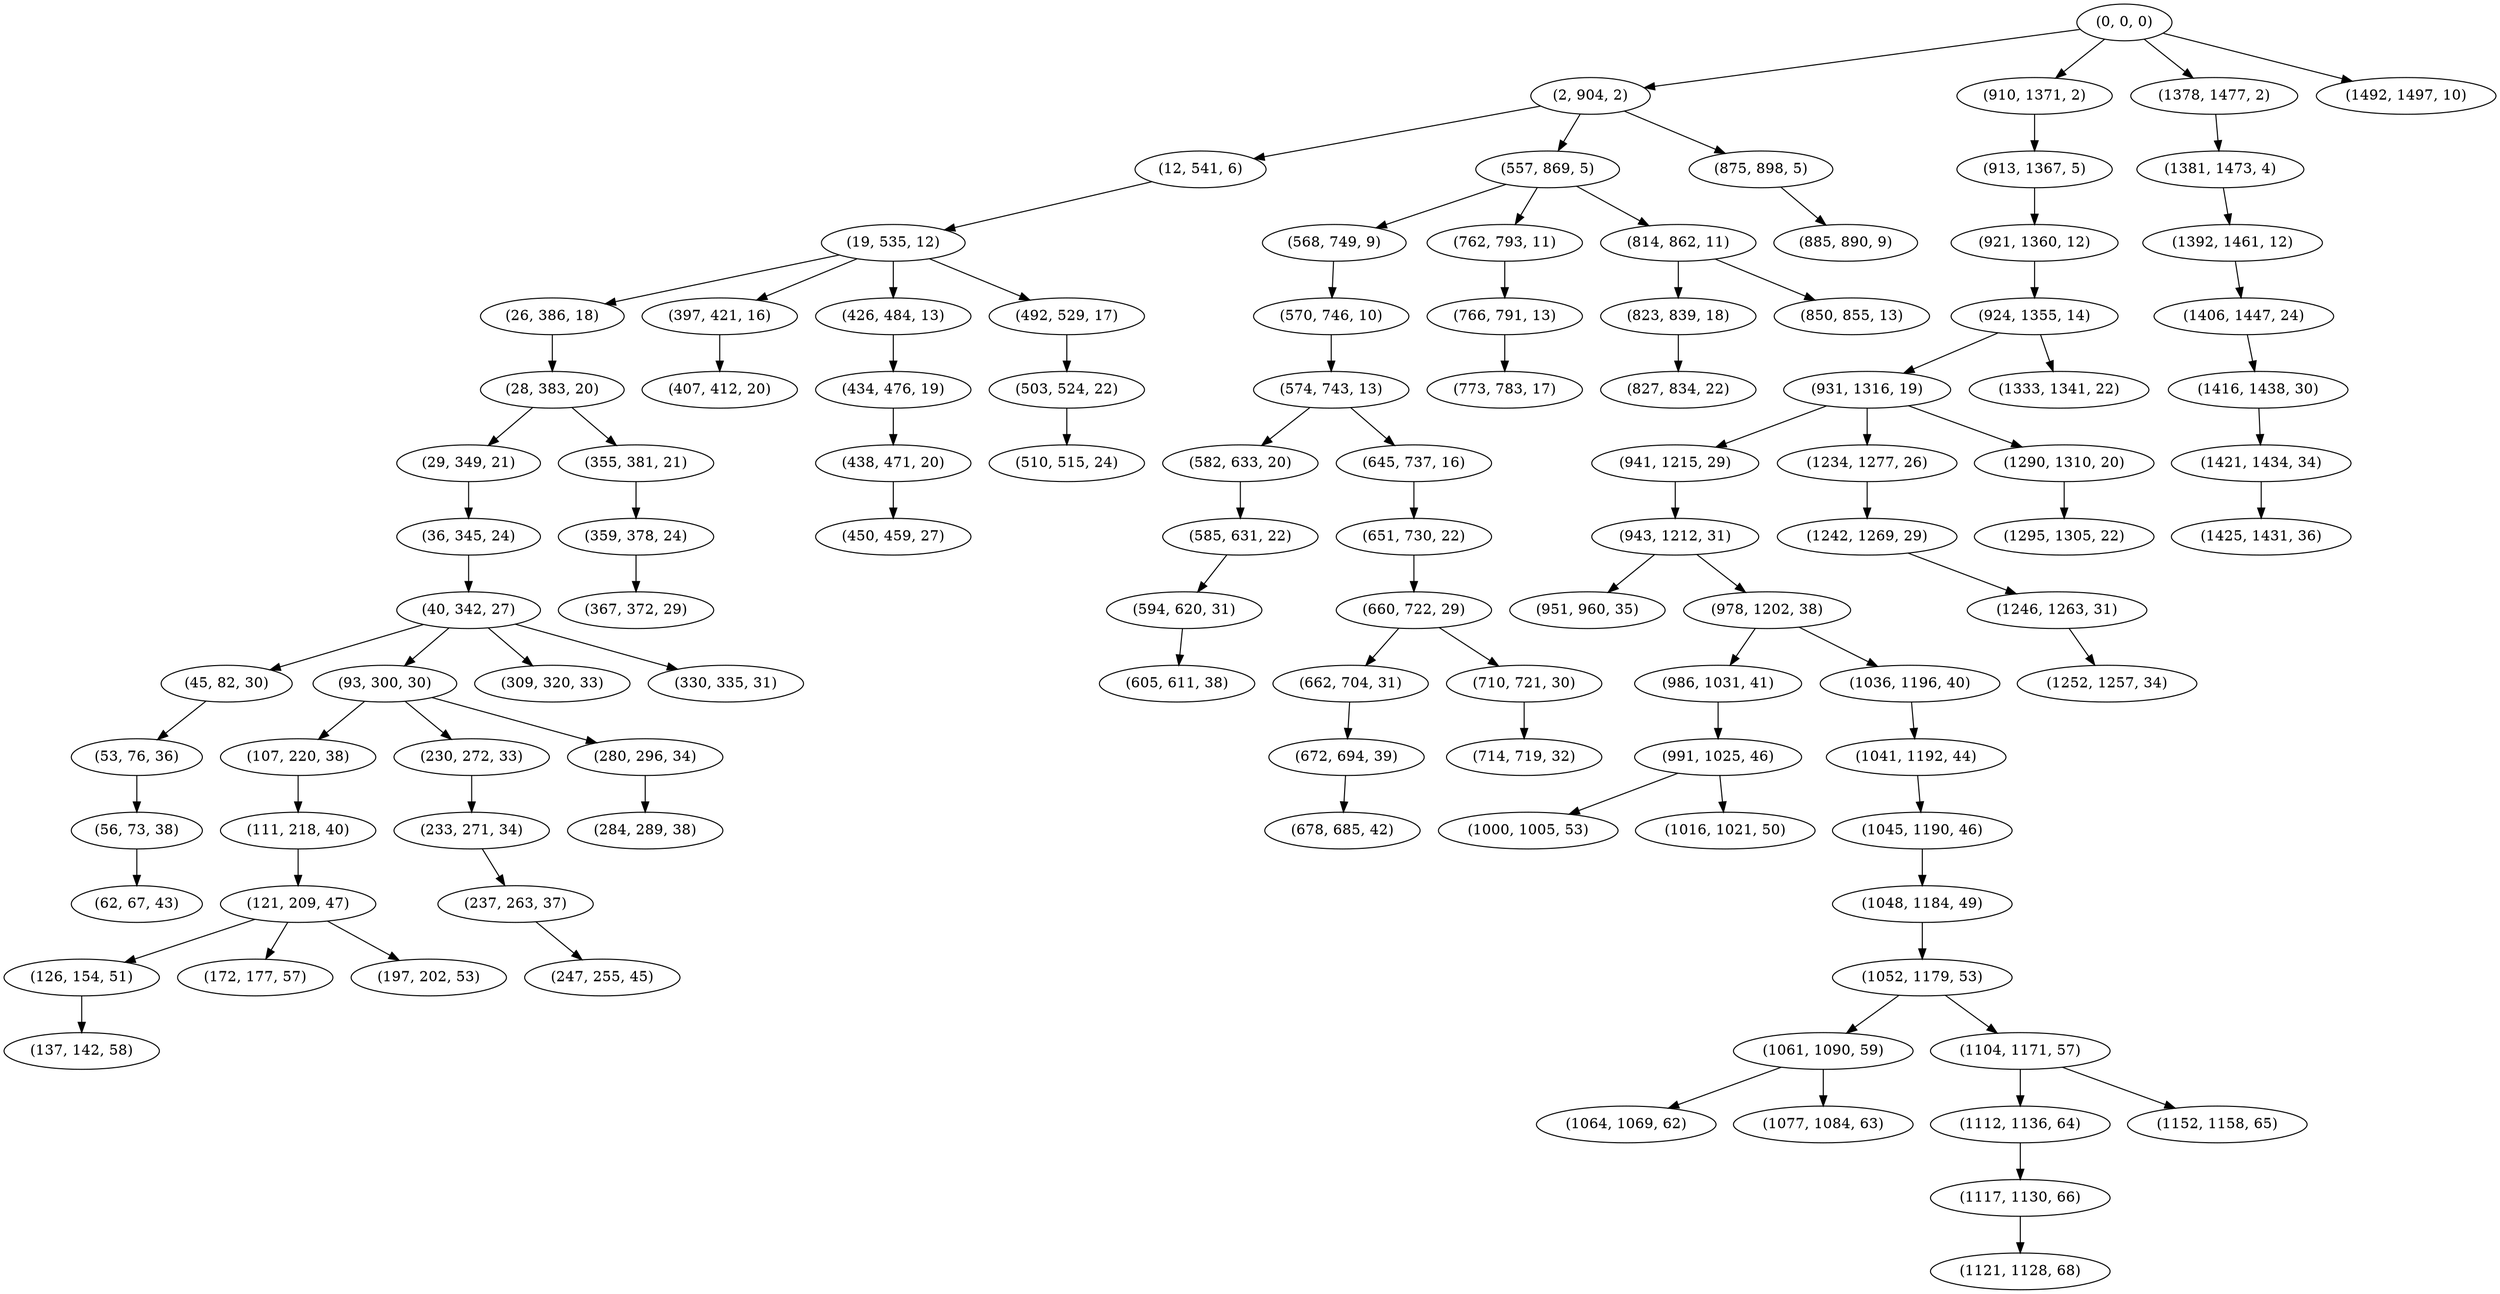 digraph tree {
    "(0, 0, 0)";
    "(2, 904, 2)";
    "(12, 541, 6)";
    "(19, 535, 12)";
    "(26, 386, 18)";
    "(28, 383, 20)";
    "(29, 349, 21)";
    "(36, 345, 24)";
    "(40, 342, 27)";
    "(45, 82, 30)";
    "(53, 76, 36)";
    "(56, 73, 38)";
    "(62, 67, 43)";
    "(93, 300, 30)";
    "(107, 220, 38)";
    "(111, 218, 40)";
    "(121, 209, 47)";
    "(126, 154, 51)";
    "(137, 142, 58)";
    "(172, 177, 57)";
    "(197, 202, 53)";
    "(230, 272, 33)";
    "(233, 271, 34)";
    "(237, 263, 37)";
    "(247, 255, 45)";
    "(280, 296, 34)";
    "(284, 289, 38)";
    "(309, 320, 33)";
    "(330, 335, 31)";
    "(355, 381, 21)";
    "(359, 378, 24)";
    "(367, 372, 29)";
    "(397, 421, 16)";
    "(407, 412, 20)";
    "(426, 484, 13)";
    "(434, 476, 19)";
    "(438, 471, 20)";
    "(450, 459, 27)";
    "(492, 529, 17)";
    "(503, 524, 22)";
    "(510, 515, 24)";
    "(557, 869, 5)";
    "(568, 749, 9)";
    "(570, 746, 10)";
    "(574, 743, 13)";
    "(582, 633, 20)";
    "(585, 631, 22)";
    "(594, 620, 31)";
    "(605, 611, 38)";
    "(645, 737, 16)";
    "(651, 730, 22)";
    "(660, 722, 29)";
    "(662, 704, 31)";
    "(672, 694, 39)";
    "(678, 685, 42)";
    "(710, 721, 30)";
    "(714, 719, 32)";
    "(762, 793, 11)";
    "(766, 791, 13)";
    "(773, 783, 17)";
    "(814, 862, 11)";
    "(823, 839, 18)";
    "(827, 834, 22)";
    "(850, 855, 13)";
    "(875, 898, 5)";
    "(885, 890, 9)";
    "(910, 1371, 2)";
    "(913, 1367, 5)";
    "(921, 1360, 12)";
    "(924, 1355, 14)";
    "(931, 1316, 19)";
    "(941, 1215, 29)";
    "(943, 1212, 31)";
    "(951, 960, 35)";
    "(978, 1202, 38)";
    "(986, 1031, 41)";
    "(991, 1025, 46)";
    "(1000, 1005, 53)";
    "(1016, 1021, 50)";
    "(1036, 1196, 40)";
    "(1041, 1192, 44)";
    "(1045, 1190, 46)";
    "(1048, 1184, 49)";
    "(1052, 1179, 53)";
    "(1061, 1090, 59)";
    "(1064, 1069, 62)";
    "(1077, 1084, 63)";
    "(1104, 1171, 57)";
    "(1112, 1136, 64)";
    "(1117, 1130, 66)";
    "(1121, 1128, 68)";
    "(1152, 1158, 65)";
    "(1234, 1277, 26)";
    "(1242, 1269, 29)";
    "(1246, 1263, 31)";
    "(1252, 1257, 34)";
    "(1290, 1310, 20)";
    "(1295, 1305, 22)";
    "(1333, 1341, 22)";
    "(1378, 1477, 2)";
    "(1381, 1473, 4)";
    "(1392, 1461, 12)";
    "(1406, 1447, 24)";
    "(1416, 1438, 30)";
    "(1421, 1434, 34)";
    "(1425, 1431, 36)";
    "(1492, 1497, 10)";
    "(0, 0, 0)" -> "(2, 904, 2)";
    "(0, 0, 0)" -> "(910, 1371, 2)";
    "(0, 0, 0)" -> "(1378, 1477, 2)";
    "(0, 0, 0)" -> "(1492, 1497, 10)";
    "(2, 904, 2)" -> "(12, 541, 6)";
    "(2, 904, 2)" -> "(557, 869, 5)";
    "(2, 904, 2)" -> "(875, 898, 5)";
    "(12, 541, 6)" -> "(19, 535, 12)";
    "(19, 535, 12)" -> "(26, 386, 18)";
    "(19, 535, 12)" -> "(397, 421, 16)";
    "(19, 535, 12)" -> "(426, 484, 13)";
    "(19, 535, 12)" -> "(492, 529, 17)";
    "(26, 386, 18)" -> "(28, 383, 20)";
    "(28, 383, 20)" -> "(29, 349, 21)";
    "(28, 383, 20)" -> "(355, 381, 21)";
    "(29, 349, 21)" -> "(36, 345, 24)";
    "(36, 345, 24)" -> "(40, 342, 27)";
    "(40, 342, 27)" -> "(45, 82, 30)";
    "(40, 342, 27)" -> "(93, 300, 30)";
    "(40, 342, 27)" -> "(309, 320, 33)";
    "(40, 342, 27)" -> "(330, 335, 31)";
    "(45, 82, 30)" -> "(53, 76, 36)";
    "(53, 76, 36)" -> "(56, 73, 38)";
    "(56, 73, 38)" -> "(62, 67, 43)";
    "(93, 300, 30)" -> "(107, 220, 38)";
    "(93, 300, 30)" -> "(230, 272, 33)";
    "(93, 300, 30)" -> "(280, 296, 34)";
    "(107, 220, 38)" -> "(111, 218, 40)";
    "(111, 218, 40)" -> "(121, 209, 47)";
    "(121, 209, 47)" -> "(126, 154, 51)";
    "(121, 209, 47)" -> "(172, 177, 57)";
    "(121, 209, 47)" -> "(197, 202, 53)";
    "(126, 154, 51)" -> "(137, 142, 58)";
    "(230, 272, 33)" -> "(233, 271, 34)";
    "(233, 271, 34)" -> "(237, 263, 37)";
    "(237, 263, 37)" -> "(247, 255, 45)";
    "(280, 296, 34)" -> "(284, 289, 38)";
    "(355, 381, 21)" -> "(359, 378, 24)";
    "(359, 378, 24)" -> "(367, 372, 29)";
    "(397, 421, 16)" -> "(407, 412, 20)";
    "(426, 484, 13)" -> "(434, 476, 19)";
    "(434, 476, 19)" -> "(438, 471, 20)";
    "(438, 471, 20)" -> "(450, 459, 27)";
    "(492, 529, 17)" -> "(503, 524, 22)";
    "(503, 524, 22)" -> "(510, 515, 24)";
    "(557, 869, 5)" -> "(568, 749, 9)";
    "(557, 869, 5)" -> "(762, 793, 11)";
    "(557, 869, 5)" -> "(814, 862, 11)";
    "(568, 749, 9)" -> "(570, 746, 10)";
    "(570, 746, 10)" -> "(574, 743, 13)";
    "(574, 743, 13)" -> "(582, 633, 20)";
    "(574, 743, 13)" -> "(645, 737, 16)";
    "(582, 633, 20)" -> "(585, 631, 22)";
    "(585, 631, 22)" -> "(594, 620, 31)";
    "(594, 620, 31)" -> "(605, 611, 38)";
    "(645, 737, 16)" -> "(651, 730, 22)";
    "(651, 730, 22)" -> "(660, 722, 29)";
    "(660, 722, 29)" -> "(662, 704, 31)";
    "(660, 722, 29)" -> "(710, 721, 30)";
    "(662, 704, 31)" -> "(672, 694, 39)";
    "(672, 694, 39)" -> "(678, 685, 42)";
    "(710, 721, 30)" -> "(714, 719, 32)";
    "(762, 793, 11)" -> "(766, 791, 13)";
    "(766, 791, 13)" -> "(773, 783, 17)";
    "(814, 862, 11)" -> "(823, 839, 18)";
    "(814, 862, 11)" -> "(850, 855, 13)";
    "(823, 839, 18)" -> "(827, 834, 22)";
    "(875, 898, 5)" -> "(885, 890, 9)";
    "(910, 1371, 2)" -> "(913, 1367, 5)";
    "(913, 1367, 5)" -> "(921, 1360, 12)";
    "(921, 1360, 12)" -> "(924, 1355, 14)";
    "(924, 1355, 14)" -> "(931, 1316, 19)";
    "(924, 1355, 14)" -> "(1333, 1341, 22)";
    "(931, 1316, 19)" -> "(941, 1215, 29)";
    "(931, 1316, 19)" -> "(1234, 1277, 26)";
    "(931, 1316, 19)" -> "(1290, 1310, 20)";
    "(941, 1215, 29)" -> "(943, 1212, 31)";
    "(943, 1212, 31)" -> "(951, 960, 35)";
    "(943, 1212, 31)" -> "(978, 1202, 38)";
    "(978, 1202, 38)" -> "(986, 1031, 41)";
    "(978, 1202, 38)" -> "(1036, 1196, 40)";
    "(986, 1031, 41)" -> "(991, 1025, 46)";
    "(991, 1025, 46)" -> "(1000, 1005, 53)";
    "(991, 1025, 46)" -> "(1016, 1021, 50)";
    "(1036, 1196, 40)" -> "(1041, 1192, 44)";
    "(1041, 1192, 44)" -> "(1045, 1190, 46)";
    "(1045, 1190, 46)" -> "(1048, 1184, 49)";
    "(1048, 1184, 49)" -> "(1052, 1179, 53)";
    "(1052, 1179, 53)" -> "(1061, 1090, 59)";
    "(1052, 1179, 53)" -> "(1104, 1171, 57)";
    "(1061, 1090, 59)" -> "(1064, 1069, 62)";
    "(1061, 1090, 59)" -> "(1077, 1084, 63)";
    "(1104, 1171, 57)" -> "(1112, 1136, 64)";
    "(1104, 1171, 57)" -> "(1152, 1158, 65)";
    "(1112, 1136, 64)" -> "(1117, 1130, 66)";
    "(1117, 1130, 66)" -> "(1121, 1128, 68)";
    "(1234, 1277, 26)" -> "(1242, 1269, 29)";
    "(1242, 1269, 29)" -> "(1246, 1263, 31)";
    "(1246, 1263, 31)" -> "(1252, 1257, 34)";
    "(1290, 1310, 20)" -> "(1295, 1305, 22)";
    "(1378, 1477, 2)" -> "(1381, 1473, 4)";
    "(1381, 1473, 4)" -> "(1392, 1461, 12)";
    "(1392, 1461, 12)" -> "(1406, 1447, 24)";
    "(1406, 1447, 24)" -> "(1416, 1438, 30)";
    "(1416, 1438, 30)" -> "(1421, 1434, 34)";
    "(1421, 1434, 34)" -> "(1425, 1431, 36)";
}
